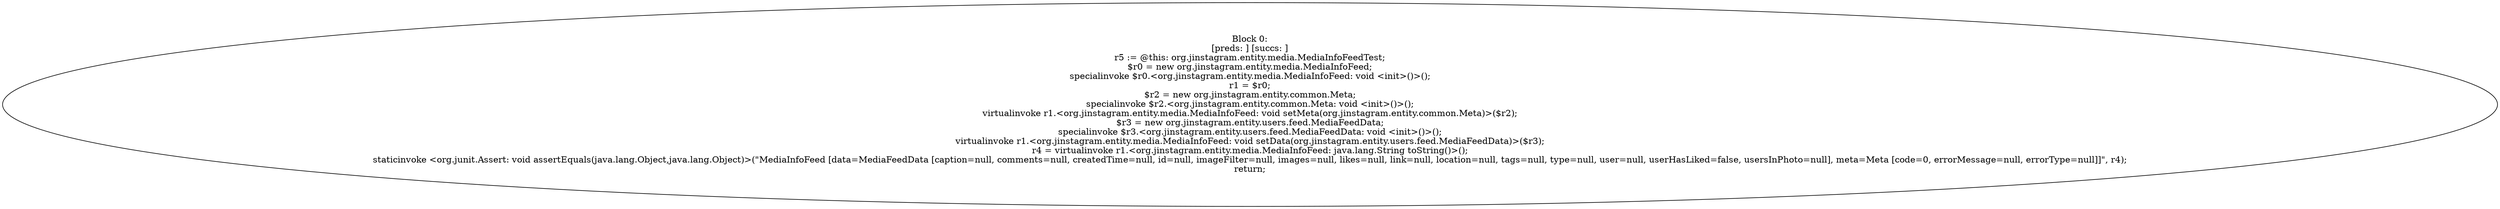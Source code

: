 digraph "unitGraph" {
    "Block 0:
[preds: ] [succs: ]
r5 := @this: org.jinstagram.entity.media.MediaInfoFeedTest;
$r0 = new org.jinstagram.entity.media.MediaInfoFeed;
specialinvoke $r0.<org.jinstagram.entity.media.MediaInfoFeed: void <init>()>();
r1 = $r0;
$r2 = new org.jinstagram.entity.common.Meta;
specialinvoke $r2.<org.jinstagram.entity.common.Meta: void <init>()>();
virtualinvoke r1.<org.jinstagram.entity.media.MediaInfoFeed: void setMeta(org.jinstagram.entity.common.Meta)>($r2);
$r3 = new org.jinstagram.entity.users.feed.MediaFeedData;
specialinvoke $r3.<org.jinstagram.entity.users.feed.MediaFeedData: void <init>()>();
virtualinvoke r1.<org.jinstagram.entity.media.MediaInfoFeed: void setData(org.jinstagram.entity.users.feed.MediaFeedData)>($r3);
r4 = virtualinvoke r1.<org.jinstagram.entity.media.MediaInfoFeed: java.lang.String toString()>();
staticinvoke <org.junit.Assert: void assertEquals(java.lang.Object,java.lang.Object)>(\"MediaInfoFeed [data=MediaFeedData [caption=null, comments=null, createdTime=null, id=null, imageFilter=null, images=null, likes=null, link=null, location=null, tags=null, type=null, user=null, userHasLiked=false, usersInPhoto=null], meta=Meta [code=0, errorMessage=null, errorType=null]]\", r4);
return;
"
}
